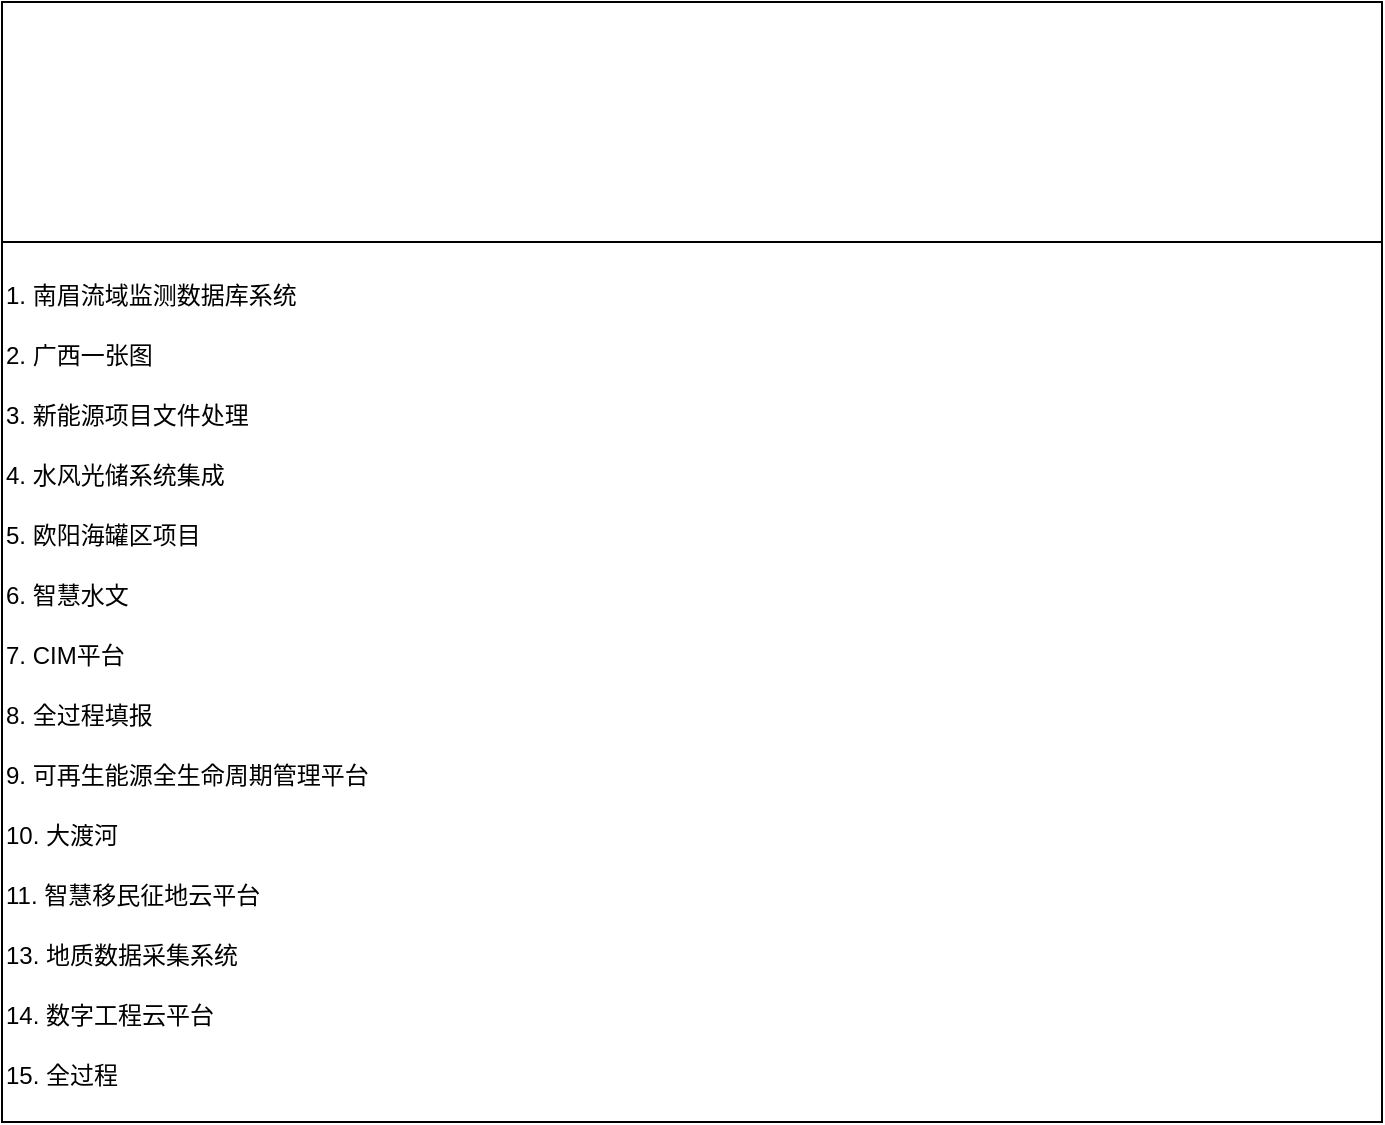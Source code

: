 <mxfile version="23.1.5" type="github">
  <diagram name="第 1 页" id="y4OPuHrL55n07sODktMv">
    <mxGraphModel dx="626" dy="545" grid="1" gridSize="10" guides="1" tooltips="1" connect="1" arrows="1" fold="1" page="1" pageScale="1" pageWidth="827" pageHeight="1169" math="0" shadow="0">
      <root>
        <mxCell id="0" />
        <mxCell id="1" parent="0" />
        <mxCell id="GQAXHznCBVrPEbRLYMm7-1" value="" style="rounded=0;whiteSpace=wrap;html=1;fillColor=none;" vertex="1" parent="1">
          <mxGeometry x="60" y="140" width="690" height="560" as="geometry" />
        </mxCell>
        <mxCell id="GQAXHznCBVrPEbRLYMm7-2" value="" style="rounded=0;whiteSpace=wrap;html=1;fillColor=none;" vertex="1" parent="1">
          <mxGeometry x="60" y="260" width="690" height="440" as="geometry" />
        </mxCell>
        <mxCell id="GQAXHznCBVrPEbRLYMm7-3" value="1. 南眉流域监测数据库系统" style="text;html=1;align=left;verticalAlign=middle;whiteSpace=wrap;rounded=0;" vertex="1" parent="1">
          <mxGeometry x="60" y="272" width="690" height="30" as="geometry" />
        </mxCell>
        <mxCell id="GQAXHznCBVrPEbRLYMm7-4" value="2. 广西一张图" style="text;html=1;align=left;verticalAlign=middle;whiteSpace=wrap;rounded=0;" vertex="1" parent="1">
          <mxGeometry x="60" y="302" width="690" height="30" as="geometry" />
        </mxCell>
        <mxCell id="GQAXHznCBVrPEbRLYMm7-5" value="3. 新能源项目文件处理" style="text;html=1;align=left;verticalAlign=middle;whiteSpace=wrap;rounded=0;" vertex="1" parent="1">
          <mxGeometry x="60" y="332" width="690" height="30" as="geometry" />
        </mxCell>
        <mxCell id="GQAXHznCBVrPEbRLYMm7-6" value="4. 水风光储系统集成" style="text;html=1;align=left;verticalAlign=middle;whiteSpace=wrap;rounded=0;" vertex="1" parent="1">
          <mxGeometry x="60" y="362" width="690" height="30" as="geometry" />
        </mxCell>
        <mxCell id="GQAXHznCBVrPEbRLYMm7-7" value="5. 欧阳海罐区项目" style="text;html=1;align=left;verticalAlign=middle;whiteSpace=wrap;rounded=0;" vertex="1" parent="1">
          <mxGeometry x="60" y="392" width="690" height="30" as="geometry" />
        </mxCell>
        <mxCell id="GQAXHznCBVrPEbRLYMm7-8" value="6. 智慧水文" style="text;html=1;align=left;verticalAlign=middle;whiteSpace=wrap;rounded=0;" vertex="1" parent="1">
          <mxGeometry x="60" y="422" width="690" height="30" as="geometry" />
        </mxCell>
        <mxCell id="GQAXHznCBVrPEbRLYMm7-9" value="7. CIM平台" style="text;html=1;align=left;verticalAlign=middle;whiteSpace=wrap;rounded=0;" vertex="1" parent="1">
          <mxGeometry x="60" y="452" width="690" height="30" as="geometry" />
        </mxCell>
        <mxCell id="GQAXHznCBVrPEbRLYMm7-10" value="8. 全过程填报" style="text;html=1;align=left;verticalAlign=middle;whiteSpace=wrap;rounded=0;" vertex="1" parent="1">
          <mxGeometry x="60" y="482" width="690" height="30" as="geometry" />
        </mxCell>
        <mxCell id="GQAXHznCBVrPEbRLYMm7-11" value="9. 可再生能源全生命周期管理平台" style="text;html=1;align=left;verticalAlign=middle;whiteSpace=wrap;rounded=0;" vertex="1" parent="1">
          <mxGeometry x="60" y="512" width="690" height="30" as="geometry" />
        </mxCell>
        <mxCell id="GQAXHznCBVrPEbRLYMm7-12" value="10. 大渡河" style="text;html=1;align=left;verticalAlign=middle;whiteSpace=wrap;rounded=0;" vertex="1" parent="1">
          <mxGeometry x="60" y="542" width="690" height="30" as="geometry" />
        </mxCell>
        <mxCell id="GQAXHznCBVrPEbRLYMm7-13" value="11. 智慧移民征地云平台" style="text;html=1;align=left;verticalAlign=middle;whiteSpace=wrap;rounded=0;" vertex="1" parent="1">
          <mxGeometry x="60" y="572" width="690" height="30" as="geometry" />
        </mxCell>
        <mxCell id="GQAXHznCBVrPEbRLYMm7-14" value="13. 地质数据采集系统" style="text;html=1;align=left;verticalAlign=middle;whiteSpace=wrap;rounded=0;" vertex="1" parent="1">
          <mxGeometry x="60" y="602" width="690" height="30" as="geometry" />
        </mxCell>
        <mxCell id="GQAXHznCBVrPEbRLYMm7-15" value="14. 数字工程云平台" style="text;html=1;align=left;verticalAlign=middle;whiteSpace=wrap;rounded=0;" vertex="1" parent="1">
          <mxGeometry x="60" y="632" width="690" height="30" as="geometry" />
        </mxCell>
        <mxCell id="GQAXHznCBVrPEbRLYMm7-16" value="15. 全过程" style="text;html=1;align=left;verticalAlign=middle;whiteSpace=wrap;rounded=0;" vertex="1" parent="1">
          <mxGeometry x="60" y="662" width="690" height="30" as="geometry" />
        </mxCell>
      </root>
    </mxGraphModel>
  </diagram>
</mxfile>
